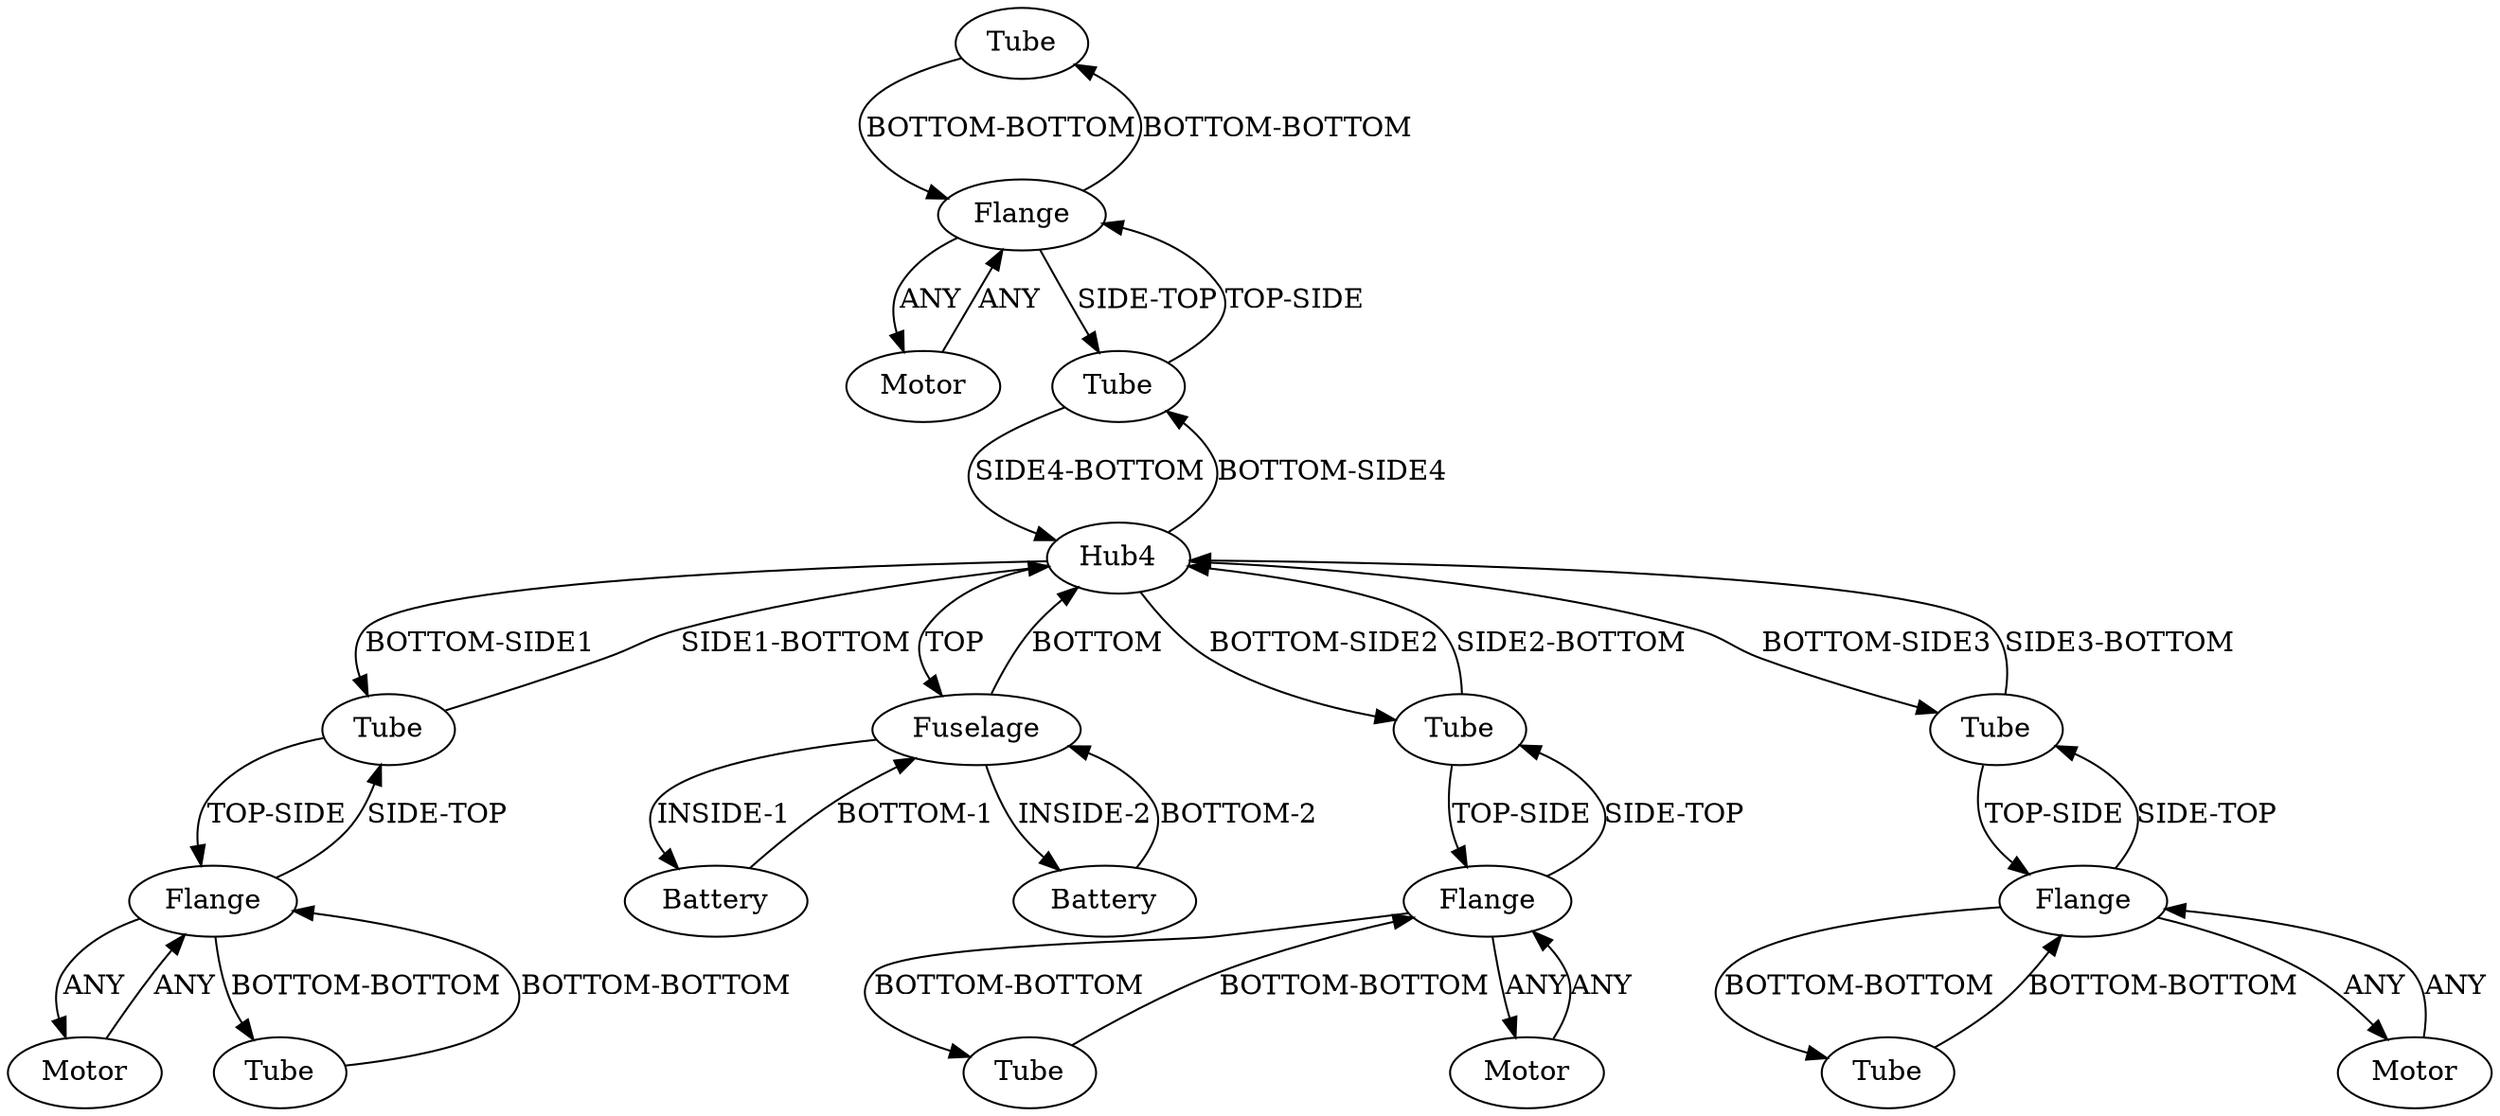 /* Created by igraph 0.10.2 */
digraph {
  0 [
    instance=Tube_instance_1
    label=Tube
  ];
  1 [
    instance=Motor_instance_1
    label=Motor
  ];
  2 [
    instance=Tube_instance_2
    label=Tube
  ];
  3 [
    instance=Tube_instance_3
    label=Tube
  ];
  4 [
    instance=Tube_instance_4
    label=Tube
  ];
  5 [
    instance=Battery_instance_1
    label=Battery
  ];
  6 [
    instance=Motor_instance_2
    label=Motor
  ];
  7 [
    instance=Flange_instance_1
    label=Flange
  ];
  8 [
    instance=Hub4_instance_1
    label=Hub4
  ];
  9 [
    instance=Fuselage_instance_1
    label=Fuselage
  ];
  10 [
    instance=Tube_instance_5
    label=Tube
  ];
  11 [
    instance=Tube_instance_6
    label=Tube
  ];
  12 [
    instance=Motor_instance_3
    label=Motor
  ];
  13 [
    instance=Flange_instance_2
    label=Flange
  ];
  14 [
    instance=Flange_instance_3
    label=Flange
  ];
  15 [
    instance=Battery_instance_2
    label=Battery
  ];
  16 [
    instance=Motor_instance_4
    label=Motor
  ];
  17 [
    instance=Flange_instance_4
    label=Flange
  ];
  18 [
    instance=Tube_instance_7
    label=Tube
  ];
  19 [
    instance=Tube_instance_8
    label=Tube
  ];

  0 -> 13 [
    label="BOTTOM-BOTTOM"
  ];
  1 -> 17 [
    label=ANY
  ];
  2 -> 8 [
    label="SIDE1-BOTTOM"
  ];
  2 -> 17 [
    label="TOP-SIDE"
  ];
  3 -> 14 [
    label="BOTTOM-BOTTOM"
  ];
  4 -> 17 [
    label="BOTTOM-BOTTOM"
  ];
  5 -> 9 [
    label="BOTTOM-1"
  ];
  6 -> 13 [
    label=ANY
  ];
  7 -> 10 [
    label="BOTTOM-BOTTOM"
  ];
  7 -> 11 [
    label="SIDE-TOP"
  ];
  7 -> 12 [
    label=ANY
  ];
  8 -> 11 [
    label="BOTTOM-SIDE2"
  ];
  8 -> 9 [
    label=TOP
  ];
  8 -> 2 [
    label="BOTTOM-SIDE1"
  ];
  8 -> 18 [
    label="BOTTOM-SIDE4"
  ];
  8 -> 19 [
    label="BOTTOM-SIDE3"
  ];
  9 -> 15 [
    label="INSIDE-2"
  ];
  9 -> 5 [
    label="INSIDE-1"
  ];
  9 -> 8 [
    label=BOTTOM
  ];
  10 -> 7 [
    label="BOTTOM-BOTTOM"
  ];
  11 -> 8 [
    label="SIDE2-BOTTOM"
  ];
  11 -> 7 [
    label="TOP-SIDE"
  ];
  12 -> 7 [
    label=ANY
  ];
  13 -> 18 [
    label="SIDE-TOP"
  ];
  13 -> 0 [
    label="BOTTOM-BOTTOM"
  ];
  13 -> 6 [
    label=ANY
  ];
  14 -> 3 [
    label="BOTTOM-BOTTOM"
  ];
  14 -> 19 [
    label="SIDE-TOP"
  ];
  14 -> 16 [
    label=ANY
  ];
  15 -> 9 [
    label="BOTTOM-2"
  ];
  16 -> 14 [
    label=ANY
  ];
  17 -> 1 [
    label=ANY
  ];
  17 -> 2 [
    label="SIDE-TOP"
  ];
  17 -> 4 [
    label="BOTTOM-BOTTOM"
  ];
  18 -> 8 [
    label="SIDE4-BOTTOM"
  ];
  18 -> 13 [
    label="TOP-SIDE"
  ];
  19 -> 14 [
    label="TOP-SIDE"
  ];
  19 -> 8 [
    label="SIDE3-BOTTOM"
  ];
}
